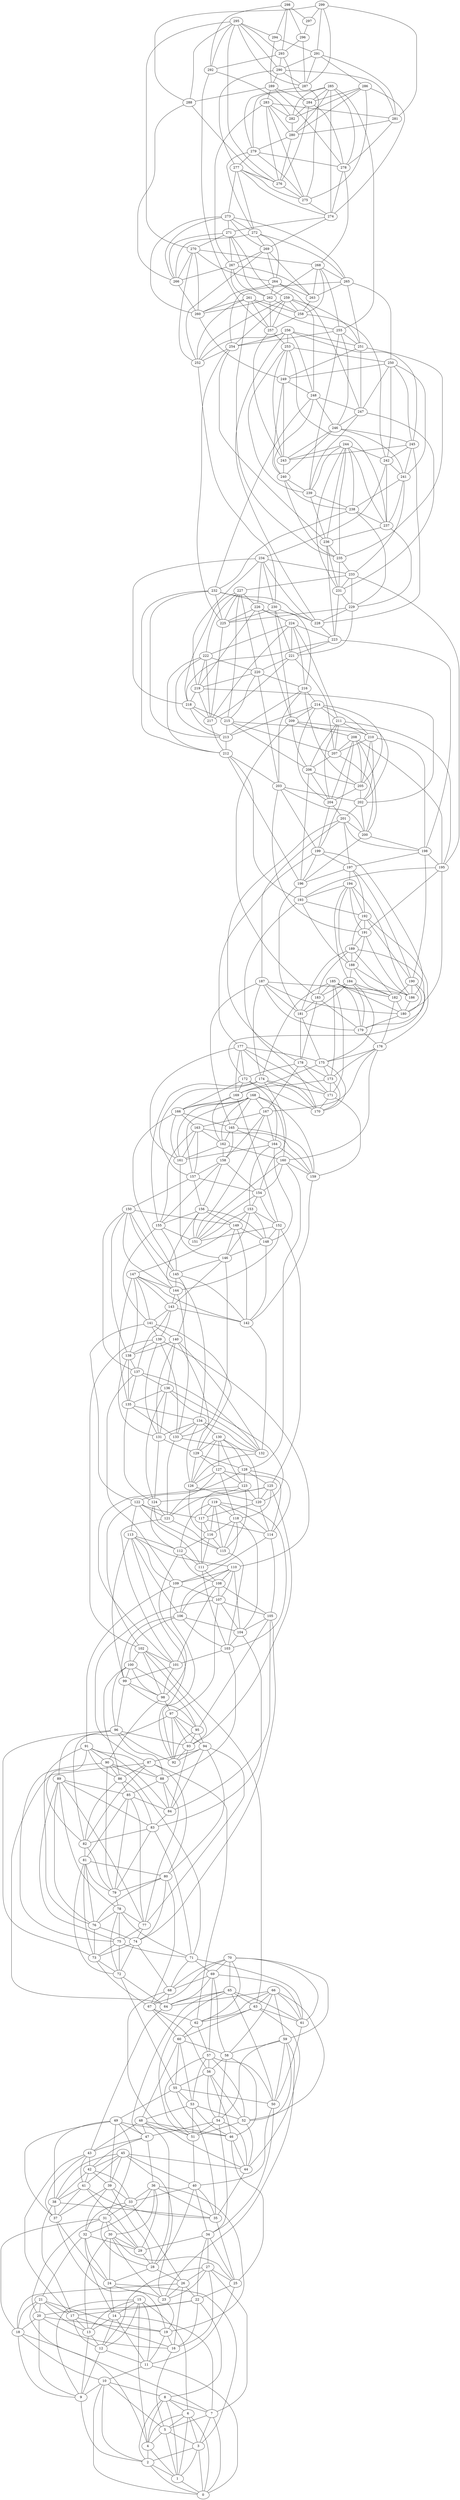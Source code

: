 graph BarAlb300_7 {
0;
1;
2;
3;
4;
5;
6;
7;
8;
9;
10;
11;
12;
13;
14;
15;
16;
17;
18;
19;
20;
21;
22;
23;
24;
25;
26;
27;
28;
29;
30;
31;
32;
33;
34;
35;
36;
37;
38;
39;
40;
41;
42;
43;
44;
45;
46;
47;
48;
49;
50;
51;
52;
53;
54;
55;
56;
57;
58;
59;
60;
61;
62;
63;
64;
65;
66;
67;
68;
69;
70;
71;
72;
73;
74;
75;
76;
77;
78;
79;
80;
81;
82;
83;
84;
85;
86;
87;
88;
89;
90;
91;
92;
93;
94;
95;
96;
97;
98;
99;
100;
101;
102;
103;
104;
105;
106;
107;
108;
109;
110;
111;
112;
113;
114;
115;
116;
117;
118;
119;
120;
121;
122;
123;
124;
125;
126;
127;
128;
129;
130;
131;
132;
133;
134;
135;
136;
137;
138;
139;
140;
141;
142;
143;
144;
145;
146;
147;
148;
149;
150;
151;
152;
153;
154;
155;
156;
157;
158;
159;
160;
161;
162;
163;
164;
165;
166;
167;
168;
169;
170;
171;
172;
173;
174;
175;
176;
177;
178;
179;
180;
181;
182;
183;
184;
185;
186;
187;
188;
189;
190;
191;
192;
193;
194;
195;
196;
197;
198;
199;
200;
201;
202;
203;
204;
205;
206;
207;
208;
209;
210;
211;
212;
213;
214;
215;
216;
217;
218;
219;
220;
221;
222;
223;
224;
225;
226;
227;
228;
229;
230;
231;
232;
233;
234;
235;
236;
237;
238;
239;
240;
241;
242;
243;
244;
245;
246;
247;
248;
249;
250;
251;
252;
253;
254;
255;
256;
257;
258;
259;
260;
261;
262;
263;
264;
265;
266;
267;
268;
269;
270;
271;
272;
273;
274;
275;
276;
277;
278;
279;
280;
281;
282;
283;
284;
285;
286;
287;
288;
289;
290;
291;
292;
293;
294;
295;
296;
297;
298;
299;
1 -- 0 [color=black];
2 -- 0 [color=black];
2 -- 1 [color=black];
3 -- 0 [color=black];
3 -- 1 [color=black];
3 -- 2 [color=black];
4 -- 1 [color=black];
4 -- 2 [color=black];
5 -- 1 [color=black];
5 -- 3 [color=black];
5 -- 4 [color=black];
6 -- 0 [color=black];
6 -- 1 [color=black];
6 -- 3 [color=black];
6 -- 4 [color=black];
6 -- 5 [color=black];
7 -- 0 [color=black];
7 -- 3 [color=black];
7 -- 5 [color=black];
8 -- 1 [color=black];
8 -- 2 [color=black];
8 -- 4 [color=black];
8 -- 6 [color=black];
8 -- 7 [color=black];
9 -- 2 [color=black];
10 -- 0 [color=black];
10 -- 2 [color=black];
10 -- 5 [color=black];
10 -- 8 [color=black];
10 -- 9 [color=black];
11 -- 0 [color=black];
11 -- 10 [color=black];
12 -- 9 [color=black];
12 -- 11 [color=black];
13 -- 9 [color=black];
13 -- 12 [color=black];
14 -- 7 [color=black];
14 -- 11 [color=black];
14 -- 12 [color=black];
14 -- 13 [color=black];
15 -- 4 [color=black];
15 -- 6 [color=black];
15 -- 9 [color=black];
15 -- 11 [color=black];
15 -- 12 [color=black];
15 -- 13 [color=black];
15 -- 14 [color=black];
16 -- 5 [color=black];
17 -- 12 [color=black];
17 -- 13 [color=black];
17 -- 16 [color=black];
18 -- 7 [color=black];
18 -- 9 [color=black];
18 -- 10 [color=black];
19 -- 11 [color=black];
19 -- 16 [color=black];
20 -- 9 [color=black];
20 -- 16 [color=black];
20 -- 18 [color=black];
20 -- 19 [color=black];
21 -- 4 [color=black];
21 -- 13 [color=black];
21 -- 17 [color=black];
21 -- 18 [color=black];
21 -- 19 [color=black];
21 -- 20 [color=black];
22 -- 8 [color=black];
22 -- 16 [color=black];
22 -- 17 [color=black];
22 -- 20 [color=black];
23 -- 19 [color=black];
24 -- 3 [color=black];
24 -- 14 [color=black];
24 -- 23 [color=black];
25 -- 11 [color=black];
25 -- 22 [color=black];
26 -- 16 [color=black];
26 -- 18 [color=black];
26 -- 22 [color=black];
26 -- 23 [color=black];
27 -- 7 [color=black];
27 -- 12 [color=black];
27 -- 16 [color=black];
27 -- 23 [color=black];
27 -- 25 [color=black];
27 -- 26 [color=black];
28 -- 24 [color=black];
28 -- 26 [color=black];
29 -- 28 [color=black];
30 -- 13 [color=black];
30 -- 23 [color=black];
30 -- 24 [color=black];
30 -- 25 [color=black];
30 -- 29 [color=black];
31 -- 18 [color=black];
31 -- 20 [color=black];
31 -- 28 [color=black];
31 -- 29 [color=black];
31 -- 30 [color=black];
32 -- 14 [color=black];
32 -- 21 [color=black];
32 -- 24 [color=black];
32 -- 29 [color=black];
33 -- 26 [color=black];
33 -- 31 [color=black];
33 -- 32 [color=black];
34 -- 22 [color=black];
34 -- 25 [color=black];
34 -- 27 [color=black];
34 -- 29 [color=black];
35 -- 25 [color=black];
36 -- 19 [color=black];
36 -- 29 [color=black];
36 -- 30 [color=black];
36 -- 32 [color=black];
36 -- 33 [color=black];
36 -- 35 [color=black];
37 -- 19 [color=black];
37 -- 24 [color=black];
38 -- 17 [color=black];
38 -- 35 [color=black];
38 -- 37 [color=black];
39 -- 28 [color=black];
39 -- 32 [color=black];
39 -- 33 [color=black];
39 -- 37 [color=black];
40 -- 28 [color=black];
40 -- 33 [color=black];
40 -- 34 [color=black];
40 -- 35 [color=black];
41 -- 29 [color=black];
41 -- 35 [color=black];
41 -- 37 [color=black];
41 -- 38 [color=black];
42 -- 33 [color=black];
42 -- 38 [color=black];
42 -- 39 [color=black];
42 -- 41 [color=black];
43 -- 17 [color=black];
43 -- 37 [color=black];
43 -- 41 [color=black];
43 -- 42 [color=black];
44 -- 35 [color=black];
45 -- 23 [color=black];
45 -- 38 [color=black];
45 -- 39 [color=black];
45 -- 40 [color=black];
45 -- 41 [color=black];
45 -- 42 [color=black];
45 -- 44 [color=black];
46 -- 25 [color=black];
46 -- 44 [color=black];
47 -- 36 [color=black];
47 -- 42 [color=black];
47 -- 43 [color=black];
48 -- 28 [color=black];
48 -- 43 [color=black];
48 -- 44 [color=black];
48 -- 46 [color=black];
48 -- 47 [color=black];
49 -- 31 [color=black];
49 -- 37 [color=black];
49 -- 38 [color=black];
49 -- 39 [color=black];
49 -- 46 [color=black];
49 -- 47 [color=black];
50 -- 34 [color=black];
50 -- 40 [color=black];
51 -- 40 [color=black];
52 -- 44 [color=black];
52 -- 51 [color=black];
53 -- 46 [color=black];
53 -- 48 [color=black];
53 -- 51 [color=black];
53 -- 52 [color=black];
54 -- 34 [color=black];
54 -- 44 [color=black];
54 -- 47 [color=black];
54 -- 51 [color=black];
55 -- 35 [color=black];
55 -- 49 [color=black];
55 -- 50 [color=black];
55 -- 53 [color=black];
56 -- 46 [color=black];
56 -- 52 [color=black];
56 -- 54 [color=black];
56 -- 55 [color=black];
57 -- 50 [color=black];
57 -- 51 [color=black];
57 -- 52 [color=black];
57 -- 53 [color=black];
57 -- 56 [color=black];
58 -- 46 [color=black];
58 -- 54 [color=black];
58 -- 56 [color=black];
59 -- 23 [color=black];
59 -- 50 [color=black];
59 -- 52 [color=black];
59 -- 54 [color=black];
59 -- 58 [color=black];
60 -- 48 [color=black];
60 -- 53 [color=black];
60 -- 55 [color=black];
60 -- 58 [color=black];
61 -- 50 [color=black];
62 -- 57 [color=black];
62 -- 60 [color=black];
63 -- 44 [color=black];
63 -- 60 [color=black];
63 -- 61 [color=black];
63 -- 62 [color=black];
64 -- 43 [color=black];
65 -- 47 [color=black];
65 -- 50 [color=black];
65 -- 51 [color=black];
65 -- 61 [color=black];
65 -- 63 [color=black];
65 -- 64 [color=black];
66 -- 52 [color=black];
66 -- 58 [color=black];
66 -- 59 [color=black];
66 -- 61 [color=black];
66 -- 62 [color=black];
66 -- 63 [color=black];
66 -- 64 [color=black];
67 -- 56 [color=black];
67 -- 60 [color=black];
67 -- 62 [color=black];
68 -- 51 [color=black];
68 -- 64 [color=black];
68 -- 67 [color=black];
69 -- 57 [color=black];
69 -- 58 [color=black];
69 -- 61 [color=black];
69 -- 64 [color=black];
69 -- 68 [color=black];
70 -- 59 [color=black];
70 -- 61 [color=black];
70 -- 62 [color=black];
70 -- 65 [color=black];
70 -- 67 [color=black];
70 -- 68 [color=black];
70 -- 69 [color=black];
71 -- 61 [color=black];
71 -- 68 [color=black];
71 -- 69 [color=black];
72 -- 55 [color=black];
72 -- 64 [color=black];
73 -- 67 [color=black];
73 -- 72 [color=black];
74 -- 68 [color=black];
74 -- 72 [color=black];
74 -- 73 [color=black];
75 -- 71 [color=black];
75 -- 72 [color=black];
75 -- 73 [color=black];
76 -- 73 [color=black];
76 -- 74 [color=black];
77 -- 74 [color=black];
77 -- 75 [color=black];
78 -- 71 [color=black];
78 -- 72 [color=black];
78 -- 75 [color=black];
78 -- 76 [color=black];
78 -- 77 [color=black];
79 -- 78 [color=black];
80 -- 67 [color=black];
80 -- 74 [color=black];
80 -- 76 [color=black];
80 -- 79 [color=black];
81 -- 72 [color=black];
81 -- 73 [color=black];
81 -- 76 [color=black];
81 -- 79 [color=black];
81 -- 80 [color=black];
82 -- 79 [color=black];
82 -- 81 [color=black];
83 -- 71 [color=black];
83 -- 79 [color=black];
83 -- 82 [color=black];
84 -- 83 [color=black];
85 -- 77 [color=black];
85 -- 79 [color=black];
85 -- 81 [color=black];
85 -- 84 [color=black];
86 -- 82 [color=black];
86 -- 83 [color=black];
86 -- 85 [color=black];
87 -- 62 [color=black];
87 -- 64 [color=black];
87 -- 80 [color=black];
87 -- 82 [color=black];
87 -- 86 [color=black];
88 -- 77 [color=black];
88 -- 84 [color=black];
88 -- 85 [color=black];
89 -- 75 [color=black];
89 -- 76 [color=black];
89 -- 77 [color=black];
89 -- 78 [color=black];
89 -- 83 [color=black];
89 -- 85 [color=black];
90 -- 71 [color=black];
90 -- 75 [color=black];
90 -- 79 [color=black];
90 -- 86 [color=black];
90 -- 88 [color=black];
91 -- 76 [color=black];
91 -- 82 [color=black];
91 -- 84 [color=black];
91 -- 86 [color=black];
91 -- 88 [color=black];
91 -- 90 [color=black];
93 -- 84 [color=black];
93 -- 92 [color=black];
94 -- 77 [color=black];
94 -- 80 [color=black];
94 -- 84 [color=black];
94 -- 87 [color=black];
94 -- 92 [color=black];
95 -- 92 [color=black];
95 -- 93 [color=black];
95 -- 94 [color=black];
96 -- 73 [color=black];
96 -- 88 [color=black];
96 -- 89 [color=black];
96 -- 92 [color=black];
96 -- 93 [color=black];
97 -- 82 [color=black];
97 -- 92 [color=black];
97 -- 93 [color=black];
97 -- 94 [color=black];
97 -- 95 [color=black];
98 -- 90 [color=black];
98 -- 97 [color=black];
99 -- 95 [color=black];
99 -- 96 [color=black];
99 -- 98 [color=black];
100 -- 86 [color=black];
100 -- 95 [color=black];
100 -- 96 [color=black];
100 -- 98 [color=black];
100 -- 99 [color=black];
101 -- 98 [color=black];
101 -- 99 [color=black];
102 -- 63 [color=black];
102 -- 93 [color=black];
102 -- 98 [color=black];
102 -- 100 [color=black];
102 -- 101 [color=black];
103 -- 88 [color=black];
103 -- 101 [color=black];
104 -- 83 [color=black];
104 -- 103 [color=black];
105 -- 74 [color=black];
105 -- 84 [color=black];
105 -- 95 [color=black];
105 -- 104 [color=black];
106 -- 99 [color=black];
106 -- 100 [color=black];
106 -- 103 [color=black];
106 -- 104 [color=black];
107 -- 87 [color=black];
107 -- 97 [color=black];
107 -- 104 [color=black];
107 -- 105 [color=black];
108 -- 101 [color=black];
108 -- 105 [color=black];
108 -- 106 [color=black];
108 -- 107 [color=black];
109 -- 91 [color=black];
109 -- 92 [color=black];
109 -- 107 [color=black];
110 -- 104 [color=black];
110 -- 106 [color=black];
110 -- 107 [color=black];
110 -- 108 [color=black];
110 -- 109 [color=black];
111 -- 103 [color=black];
111 -- 108 [color=black];
112 -- 98 [color=black];
112 -- 108 [color=black];
112 -- 111 [color=black];
113 -- 92 [color=black];
113 -- 99 [color=black];
113 -- 106 [color=black];
113 -- 109 [color=black];
113 -- 110 [color=black];
113 -- 112 [color=black];
114 -- 105 [color=black];
114 -- 109 [color=black];
115 -- 103 [color=black];
116 -- 111 [color=black];
116 -- 112 [color=black];
116 -- 115 [color=black];
117 -- 111 [color=black];
117 -- 114 [color=black];
117 -- 116 [color=black];
118 -- 104 [color=black];
118 -- 111 [color=black];
118 -- 115 [color=black];
118 -- 116 [color=black];
119 -- 103 [color=black];
119 -- 112 [color=black];
119 -- 114 [color=black];
119 -- 115 [color=black];
119 -- 116 [color=black];
119 -- 117 [color=black];
119 -- 118 [color=black];
120 -- 114 [color=black];
120 -- 117 [color=black];
121 -- 101 [color=black];
121 -- 115 [color=black];
122 -- 102 [color=black];
122 -- 111 [color=black];
122 -- 113 [color=black];
122 -- 117 [color=black];
122 -- 121 [color=black];
123 -- 101 [color=black];
123 -- 115 [color=black];
123 -- 120 [color=black];
123 -- 121 [color=black];
124 -- 112 [color=black];
124 -- 115 [color=black];
124 -- 121 [color=black];
125 -- 93 [color=black];
125 -- 117 [color=black];
125 -- 118 [color=black];
125 -- 120 [color=black];
125 -- 124 [color=black];
126 -- 116 [color=black];
126 -- 120 [color=black];
127 -- 114 [color=black];
127 -- 118 [color=black];
127 -- 121 [color=black];
127 -- 123 [color=black];
127 -- 126 [color=black];
128 -- 114 [color=black];
128 -- 122 [color=black];
128 -- 123 [color=black];
128 -- 125 [color=black];
129 -- 126 [color=black];
129 -- 127 [color=black];
129 -- 128 [color=black];
130 -- 120 [color=black];
130 -- 123 [color=black];
130 -- 126 [color=black];
130 -- 127 [color=black];
130 -- 128 [color=black];
130 -- 129 [color=black];
131 -- 124 [color=black];
131 -- 129 [color=black];
132 -- 126 [color=black];
133 -- 121 [color=black];
133 -- 132 [color=black];
134 -- 126 [color=black];
134 -- 130 [color=black];
134 -- 131 [color=black];
134 -- 132 [color=black];
134 -- 133 [color=black];
135 -- 124 [color=black];
135 -- 133 [color=black];
135 -- 134 [color=black];
136 -- 120 [color=black];
136 -- 124 [color=black];
136 -- 131 [color=black];
136 -- 132 [color=black];
136 -- 135 [color=black];
137 -- 109 [color=black];
137 -- 132 [color=black];
137 -- 135 [color=black];
137 -- 136 [color=black];
138 -- 131 [color=black];
138 -- 135 [color=black];
138 -- 137 [color=black];
139 -- 102 [color=black];
139 -- 110 [color=black];
139 -- 131 [color=black];
139 -- 133 [color=black];
139 -- 138 [color=black];
140 -- 129 [color=black];
140 -- 131 [color=black];
140 -- 132 [color=black];
140 -- 136 [color=black];
140 -- 138 [color=black];
141 -- 122 [color=black];
141 -- 129 [color=black];
141 -- 139 [color=black];
141 -- 140 [color=black];
142 -- 132 [color=black];
143 -- 137 [color=black];
143 -- 139 [color=black];
143 -- 141 [color=black];
143 -- 142 [color=black];
144 -- 133 [color=black];
144 -- 143 [color=black];
145 -- 140 [color=black];
145 -- 142 [color=black];
145 -- 144 [color=black];
146 -- 133 [color=black];
146 -- 143 [color=black];
146 -- 145 [color=black];
147 -- 135 [color=black];
147 -- 138 [color=black];
147 -- 141 [color=black];
147 -- 142 [color=black];
147 -- 143 [color=black];
147 -- 144 [color=black];
148 -- 142 [color=black];
148 -- 146 [color=black];
149 -- 142 [color=black];
149 -- 146 [color=black];
149 -- 147 [color=black];
149 -- 148 [color=black];
150 -- 134 [color=black];
150 -- 137 [color=black];
150 -- 138 [color=black];
150 -- 144 [color=black];
150 -- 145 [color=black];
150 -- 149 [color=black];
152 -- 125 [color=black];
152 -- 144 [color=black];
152 -- 148 [color=black];
152 -- 151 [color=black];
153 -- 146 [color=black];
153 -- 148 [color=black];
153 -- 149 [color=black];
153 -- 151 [color=black];
153 -- 152 [color=black];
154 -- 151 [color=black];
154 -- 152 [color=black];
154 -- 153 [color=black];
155 -- 141 [color=black];
155 -- 145 [color=black];
155 -- 151 [color=black];
156 -- 144 [color=black];
156 -- 148 [color=black];
156 -- 149 [color=black];
156 -- 151 [color=black];
156 -- 155 [color=black];
157 -- 150 [color=black];
157 -- 154 [color=black];
157 -- 156 [color=black];
158 -- 154 [color=black];
158 -- 155 [color=black];
158 -- 156 [color=black];
158 -- 157 [color=black];
159 -- 142 [color=black];
160 -- 128 [color=black];
160 -- 151 [color=black];
160 -- 154 [color=black];
160 -- 159 [color=black];
161 -- 146 [color=black];
162 -- 158 [color=black];
162 -- 160 [color=black];
162 -- 161 [color=black];
163 -- 155 [color=black];
163 -- 157 [color=black];
163 -- 159 [color=black];
163 -- 161 [color=black];
163 -- 162 [color=black];
164 -- 148 [color=black];
164 -- 153 [color=black];
164 -- 159 [color=black];
164 -- 161 [color=black];
165 -- 158 [color=black];
165 -- 159 [color=black];
165 -- 162 [color=black];
165 -- 164 [color=black];
166 -- 145 [color=black];
166 -- 161 [color=black];
166 -- 163 [color=black];
166 -- 165 [color=black];
167 -- 151 [color=black];
167 -- 158 [color=black];
167 -- 163 [color=black];
167 -- 164 [color=black];
168 -- 157 [color=black];
168 -- 159 [color=black];
168 -- 160 [color=black];
168 -- 161 [color=black];
168 -- 162 [color=black];
168 -- 165 [color=black];
168 -- 166 [color=black];
168 -- 167 [color=black];
169 -- 152 [color=black];
169 -- 162 [color=black];
169 -- 166 [color=black];
171 -- 159 [color=black];
171 -- 170 [color=black];
172 -- 164 [color=black];
172 -- 166 [color=black];
172 -- 169 [color=black];
172 -- 170 [color=black];
173 -- 169 [color=black];
173 -- 170 [color=black];
173 -- 171 [color=black];
174 -- 154 [color=black];
174 -- 155 [color=black];
174 -- 157 [color=black];
174 -- 170 [color=black];
174 -- 171 [color=black];
175 -- 169 [color=black];
175 -- 170 [color=black];
175 -- 173 [color=black];
176 -- 160 [color=black];
176 -- 167 [color=black];
176 -- 173 [color=black];
176 -- 175 [color=black];
177 -- 161 [color=black];
177 -- 169 [color=black];
177 -- 170 [color=black];
177 -- 171 [color=black];
177 -- 172 [color=black];
177 -- 175 [color=black];
178 -- 167 [color=black];
178 -- 171 [color=black];
178 -- 172 [color=black];
178 -- 173 [color=black];
179 -- 176 [color=black];
180 -- 179 [color=black];
181 -- 175 [color=black];
181 -- 178 [color=black];
182 -- 176 [color=black];
182 -- 180 [color=black];
183 -- 178 [color=black];
183 -- 179 [color=black];
183 -- 181 [color=black];
184 -- 175 [color=black];
184 -- 179 [color=black];
184 -- 181 [color=black];
184 -- 182 [color=black];
184 -- 183 [color=black];
185 -- 171 [color=black];
185 -- 173 [color=black];
185 -- 174 [color=black];
185 -- 179 [color=black];
185 -- 180 [color=black];
185 -- 182 [color=black];
185 -- 183 [color=black];
186 -- 180 [color=black];
187 -- 165 [color=black];
187 -- 174 [color=black];
187 -- 179 [color=black];
187 -- 180 [color=black];
187 -- 181 [color=black];
187 -- 186 [color=black];
188 -- 182 [color=black];
188 -- 184 [color=black];
188 -- 186 [color=black];
189 -- 179 [color=black];
189 -- 181 [color=black];
189 -- 182 [color=black];
189 -- 183 [color=black];
189 -- 188 [color=black];
190 -- 172 [color=black];
190 -- 180 [color=black];
190 -- 182 [color=black];
190 -- 186 [color=black];
191 -- 186 [color=black];
191 -- 188 [color=black];
191 -- 189 [color=black];
192 -- 176 [color=black];
192 -- 189 [color=black];
192 -- 190 [color=black];
192 -- 191 [color=black];
193 -- 170 [color=black];
193 -- 188 [color=black];
193 -- 192 [color=black];
194 -- 184 [color=black];
194 -- 186 [color=black];
194 -- 188 [color=black];
194 -- 191 [color=black];
194 -- 192 [color=black];
194 -- 193 [color=black];
195 -- 180 [color=black];
195 -- 191 [color=black];
195 -- 193 [color=black];
196 -- 181 [color=black];
196 -- 193 [color=black];
197 -- 190 [color=black];
197 -- 192 [color=black];
197 -- 194 [color=black];
197 -- 196 [color=black];
198 -- 190 [color=black];
198 -- 195 [color=black];
198 -- 197 [color=black];
199 -- 177 [color=black];
199 -- 186 [color=black];
199 -- 196 [color=black];
199 -- 197 [color=black];
200 -- 196 [color=black];
200 -- 198 [color=black];
201 -- 178 [color=black];
201 -- 187 [color=black];
201 -- 197 [color=black];
201 -- 198 [color=black];
201 -- 200 [color=black];
202 -- 200 [color=black];
202 -- 201 [color=black];
203 -- 191 [color=black];
203 -- 199 [color=black];
203 -- 200 [color=black];
203 -- 202 [color=black];
204 -- 199 [color=black];
204 -- 201 [color=black];
205 -- 202 [color=black];
205 -- 204 [color=black];
206 -- 196 [color=black];
206 -- 204 [color=black];
206 -- 205 [color=black];
207 -- 200 [color=black];
207 -- 206 [color=black];
208 -- 195 [color=black];
208 -- 199 [color=black];
208 -- 200 [color=black];
208 -- 204 [color=black];
208 -- 205 [color=black];
208 -- 207 [color=black];
209 -- 183 [color=black];
209 -- 202 [color=black];
209 -- 206 [color=black];
209 -- 208 [color=black];
210 -- 198 [color=black];
210 -- 202 [color=black];
210 -- 205 [color=black];
210 -- 207 [color=black];
211 -- 195 [color=black];
211 -- 204 [color=black];
211 -- 206 [color=black];
211 -- 207 [color=black];
211 -- 210 [color=black];
212 -- 193 [color=black];
212 -- 196 [color=black];
212 -- 203 [color=black];
213 -- 212 [color=black];
214 -- 204 [color=black];
214 -- 205 [color=black];
214 -- 209 [color=black];
214 -- 210 [color=black];
214 -- 211 [color=black];
214 -- 213 [color=black];
215 -- 206 [color=black];
215 -- 207 [color=black];
215 -- 210 [color=black];
215 -- 213 [color=black];
216 -- 203 [color=black];
216 -- 205 [color=black];
216 -- 213 [color=black];
216 -- 214 [color=black];
217 -- 212 [color=black];
218 -- 213 [color=black];
218 -- 215 [color=black];
218 -- 217 [color=black];
219 -- 202 [color=black];
219 -- 217 [color=black];
219 -- 218 [color=black];
220 -- 203 [color=black];
220 -- 215 [color=black];
220 -- 216 [color=black];
220 -- 219 [color=black];
221 -- 207 [color=black];
221 -- 217 [color=black];
221 -- 220 [color=black];
222 -- 212 [color=black];
222 -- 213 [color=black];
222 -- 217 [color=black];
222 -- 219 [color=black];
222 -- 220 [color=black];
223 -- 198 [color=black];
223 -- 218 [color=black];
223 -- 221 [color=black];
224 -- 211 [color=black];
224 -- 216 [color=black];
224 -- 217 [color=black];
224 -- 221 [color=black];
224 -- 222 [color=black];
224 -- 223 [color=black];
225 -- 217 [color=black];
226 -- 209 [color=black];
226 -- 216 [color=black];
226 -- 219 [color=black];
226 -- 224 [color=black];
226 -- 225 [color=black];
227 -- 215 [color=black];
227 -- 218 [color=black];
227 -- 220 [color=black];
227 -- 222 [color=black];
227 -- 225 [color=black];
227 -- 226 [color=black];
228 -- 223 [color=black];
229 -- 221 [color=black];
229 -- 225 [color=black];
229 -- 228 [color=black];
230 -- 209 [color=black];
230 -- 221 [color=black];
230 -- 225 [color=black];
230 -- 228 [color=black];
231 -- 223 [color=black];
231 -- 229 [color=black];
232 -- 212 [color=black];
232 -- 213 [color=black];
232 -- 225 [color=black];
232 -- 228 [color=black];
232 -- 230 [color=black];
233 -- 195 [color=black];
233 -- 227 [color=black];
233 -- 229 [color=black];
233 -- 231 [color=black];
234 -- 218 [color=black];
234 -- 219 [color=black];
234 -- 226 [color=black];
234 -- 228 [color=black];
234 -- 230 [color=black];
234 -- 233 [color=black];
235 -- 231 [color=black];
235 -- 233 [color=black];
236 -- 223 [color=black];
236 -- 231 [color=black];
236 -- 235 [color=black];
237 -- 229 [color=black];
237 -- 236 [color=black];
238 -- 229 [color=black];
238 -- 232 [color=black];
238 -- 237 [color=black];
239 -- 236 [color=black];
239 -- 238 [color=black];
240 -- 235 [color=black];
240 -- 238 [color=black];
240 -- 239 [color=black];
241 -- 233 [color=black];
241 -- 237 [color=black];
241 -- 238 [color=black];
242 -- 234 [color=black];
242 -- 237 [color=black];
242 -- 241 [color=black];
243 -- 240 [color=black];
244 -- 231 [color=black];
244 -- 235 [color=black];
244 -- 236 [color=black];
244 -- 237 [color=black];
244 -- 238 [color=black];
244 -- 239 [color=black];
244 -- 242 [color=black];
244 -- 243 [color=black];
245 -- 228 [color=black];
245 -- 241 [color=black];
245 -- 242 [color=black];
245 -- 243 [color=black];
246 -- 240 [color=black];
246 -- 241 [color=black];
246 -- 243 [color=black];
246 -- 245 [color=black];
247 -- 231 [color=black];
247 -- 239 [color=black];
247 -- 246 [color=black];
248 -- 232 [color=black];
248 -- 240 [color=black];
248 -- 246 [color=black];
248 -- 247 [color=black];
249 -- 240 [color=black];
249 -- 243 [color=black];
249 -- 248 [color=black];
250 -- 241 [color=black];
250 -- 242 [color=black];
250 -- 245 [color=black];
250 -- 247 [color=black];
250 -- 249 [color=black];
251 -- 235 [color=black];
251 -- 247 [color=black];
251 -- 249 [color=black];
252 -- 230 [color=black];
253 -- 237 [color=black];
253 -- 239 [color=black];
253 -- 243 [color=black];
253 -- 249 [color=black];
253 -- 250 [color=black];
254 -- 225 [color=black];
254 -- 236 [color=black];
254 -- 252 [color=black];
255 -- 239 [color=black];
255 -- 246 [color=black];
255 -- 251 [color=black];
255 -- 254 [color=black];
256 -- 228 [color=black];
256 -- 245 [color=black];
256 -- 248 [color=black];
256 -- 251 [color=black];
256 -- 252 [color=black];
256 -- 253 [color=black];
256 -- 254 [color=black];
257 -- 243 [color=black];
257 -- 253 [color=black];
258 -- 242 [color=black];
258 -- 257 [color=black];
259 -- 248 [color=black];
259 -- 251 [color=black];
259 -- 252 [color=black];
259 -- 254 [color=black];
259 -- 257 [color=black];
259 -- 258 [color=black];
260 -- 249 [color=black];
261 -- 235 [color=black];
261 -- 252 [color=black];
261 -- 255 [color=black];
261 -- 257 [color=black];
261 -- 258 [color=black];
261 -- 260 [color=black];
262 -- 257 [color=black];
262 -- 258 [color=black];
262 -- 260 [color=black];
263 -- 258 [color=black];
264 -- 247 [color=black];
264 -- 260 [color=black];
264 -- 262 [color=black];
264 -- 263 [color=black];
265 -- 250 [color=black];
265 -- 251 [color=black];
265 -- 254 [color=black];
265 -- 263 [color=black];
266 -- 260 [color=black];
267 -- 261 [color=black];
267 -- 262 [color=black];
267 -- 263 [color=black];
267 -- 266 [color=black];
268 -- 255 [color=black];
268 -- 258 [color=black];
268 -- 262 [color=black];
268 -- 263 [color=black];
268 -- 265 [color=black];
269 -- 252 [color=black];
269 -- 263 [color=black];
269 -- 264 [color=black];
269 -- 267 [color=black];
270 -- 252 [color=black];
270 -- 260 [color=black];
270 -- 264 [color=black];
270 -- 266 [color=black];
270 -- 268 [color=black];
271 -- 259 [color=black];
271 -- 262 [color=black];
271 -- 266 [color=black];
271 -- 267 [color=black];
271 -- 270 [color=black];
272 -- 264 [color=black];
272 -- 265 [color=black];
272 -- 266 [color=black];
272 -- 269 [color=black];
273 -- 260 [color=black];
273 -- 265 [color=black];
273 -- 266 [color=black];
273 -- 269 [color=black];
273 -- 271 [color=black];
273 -- 272 [color=black];
274 -- 269 [color=black];
274 -- 271 [color=black];
275 -- 274 [color=black];
276 -- 275 [color=black];
277 -- 272 [color=black];
277 -- 273 [color=black];
277 -- 274 [color=black];
277 -- 275 [color=black];
277 -- 276 [color=black];
278 -- 268 [color=black];
278 -- 274 [color=black];
279 -- 272 [color=black];
279 -- 275 [color=black];
279 -- 277 [color=black];
279 -- 278 [color=black];
280 -- 276 [color=black];
280 -- 279 [color=black];
281 -- 278 [color=black];
281 -- 280 [color=black];
282 -- 280 [color=black];
283 -- 267 [color=black];
283 -- 275 [color=black];
283 -- 276 [color=black];
283 -- 280 [color=black];
283 -- 281 [color=black];
283 -- 282 [color=black];
284 -- 276 [color=black];
284 -- 278 [color=black];
284 -- 282 [color=black];
285 -- 255 [color=black];
285 -- 274 [color=black];
285 -- 278 [color=black];
285 -- 279 [color=black];
285 -- 280 [color=black];
285 -- 282 [color=black];
285 -- 284 [color=black];
286 -- 274 [color=black];
286 -- 275 [color=black];
286 -- 280 [color=black];
286 -- 282 [color=black];
286 -- 284 [color=black];
287 -- 275 [color=black];
287 -- 279 [color=black];
288 -- 266 [color=black];
288 -- 276 [color=black];
289 -- 278 [color=black];
289 -- 283 [color=black];
289 -- 284 [color=black];
289 -- 288 [color=black];
290 -- 277 [color=black];
290 -- 281 [color=black];
290 -- 287 [color=black];
290 -- 289 [color=black];
291 -- 281 [color=black];
291 -- 286 [color=black];
291 -- 287 [color=black];
291 -- 290 [color=black];
292 -- 257 [color=black];
292 -- 282 [color=black];
293 -- 284 [color=black];
293 -- 290 [color=black];
293 -- 292 [color=black];
294 -- 289 [color=black];
294 -- 291 [color=black];
295 -- 270 [color=black];
295 -- 276 [color=black];
295 -- 287 [color=black];
295 -- 288 [color=black];
295 -- 290 [color=black];
295 -- 292 [color=black];
295 -- 293 [color=black];
295 -- 294 [color=black];
296 -- 287 [color=black];
296 -- 293 [color=black];
297 -- 296 [color=black];
298 -- 292 [color=black];
298 -- 293 [color=black];
298 -- 294 [color=black];
298 -- 296 [color=black];
298 -- 297 [color=black];
299 -- 281 [color=black];
299 -- 287 [color=black];
299 -- 288 [color=black];
299 -- 291 [color=black];
299 -- 297 [color=black];
}